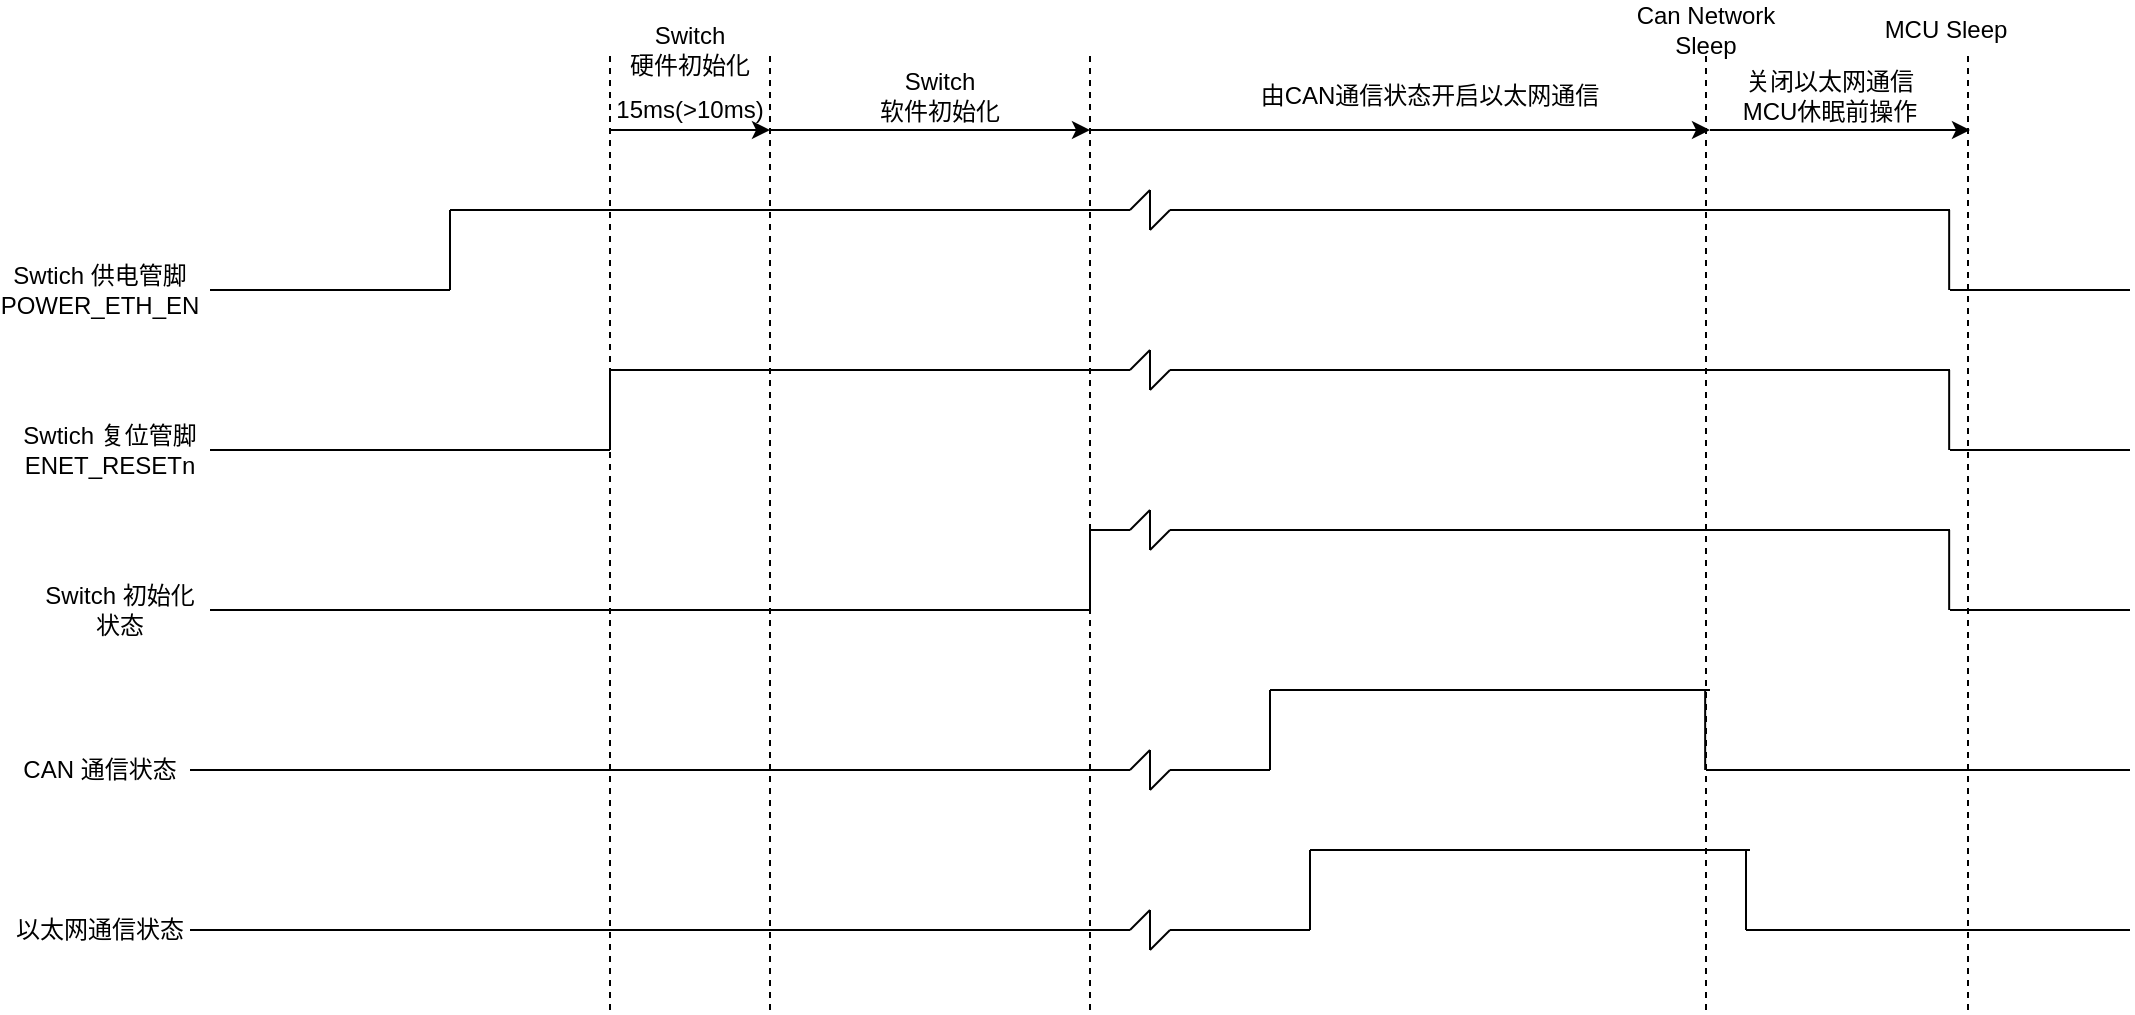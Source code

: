 <mxfile>
    <diagram id="j1F3rtC8_g7Te9sxyEJ5" name="第 1 页">
        <mxGraphModel dx="1772" dy="1632" grid="1" gridSize="10" guides="1" tooltips="1" connect="1" arrows="1" fold="1" page="1" pageScale="1" pageWidth="827" pageHeight="1169" math="0" shadow="0">
            <root>
                <mxCell id="0"/>
                <mxCell id="1" parent="0"/>
                <mxCell id="2" value="" style="endArrow=none;html=1;" parent="1" edge="1">
                    <mxGeometry width="50" height="50" relative="1" as="geometry">
                        <mxPoint x="200" y="400" as="sourcePoint"/>
                        <mxPoint x="320" y="400" as="targetPoint"/>
                    </mxGeometry>
                </mxCell>
                <mxCell id="3" value="" style="endArrow=none;html=1;" parent="1" edge="1">
                    <mxGeometry width="50" height="50" relative="1" as="geometry">
                        <mxPoint x="200" y="480" as="sourcePoint"/>
                        <mxPoint x="400" y="480" as="targetPoint"/>
                    </mxGeometry>
                </mxCell>
                <mxCell id="4" value="" style="endArrow=none;html=1;" parent="1" edge="1">
                    <mxGeometry width="50" height="50" relative="1" as="geometry">
                        <mxPoint x="320" y="360" as="sourcePoint"/>
                        <mxPoint x="400" y="360" as="targetPoint"/>
                    </mxGeometry>
                </mxCell>
                <mxCell id="5" value="" style="endArrow=none;dashed=1;html=1;" parent="1" edge="1">
                    <mxGeometry width="50" height="50" relative="1" as="geometry">
                        <mxPoint x="400" y="760" as="sourcePoint"/>
                        <mxPoint x="400" y="280" as="targetPoint"/>
                    </mxGeometry>
                </mxCell>
                <mxCell id="6" value="" style="endArrow=none;html=1;" parent="1" edge="1">
                    <mxGeometry width="50" height="50" relative="1" as="geometry">
                        <mxPoint x="400" y="360" as="sourcePoint"/>
                        <mxPoint x="660" y="360" as="targetPoint"/>
                    </mxGeometry>
                </mxCell>
                <mxCell id="7" value="" style="endArrow=none;html=1;" parent="1" edge="1">
                    <mxGeometry width="50" height="50" relative="1" as="geometry">
                        <mxPoint x="400" y="440" as="sourcePoint"/>
                        <mxPoint x="660" y="440" as="targetPoint"/>
                    </mxGeometry>
                </mxCell>
                <mxCell id="8" value="" style="endArrow=none;dashed=1;html=1;" parent="1" edge="1">
                    <mxGeometry width="50" height="50" relative="1" as="geometry">
                        <mxPoint x="480" y="760" as="sourcePoint"/>
                        <mxPoint x="480" y="280" as="targetPoint"/>
                    </mxGeometry>
                </mxCell>
                <mxCell id="9" value="Swtich 供电管脚POWER_ETH_EN" style="text;html=1;strokeColor=none;fillColor=none;align=center;verticalAlign=middle;whiteSpace=wrap;rounded=0;" parent="1" vertex="1">
                    <mxGeometry x="105" y="390" width="80" height="20" as="geometry"/>
                </mxCell>
                <mxCell id="10" value="Swtich 复位管脚ENET_RESETn" style="text;html=1;strokeColor=none;fillColor=none;align=center;verticalAlign=middle;whiteSpace=wrap;rounded=0;" parent="1" vertex="1">
                    <mxGeometry x="105" y="470" width="90" height="20" as="geometry"/>
                </mxCell>
                <mxCell id="12" value="15ms(&amp;gt;10ms)" style="text;html=1;strokeColor=none;fillColor=none;align=center;verticalAlign=middle;whiteSpace=wrap;rounded=0;" parent="1" vertex="1">
                    <mxGeometry x="420" y="300" width="40" height="20" as="geometry"/>
                </mxCell>
                <mxCell id="13" value="" style="endArrow=classic;html=1;" parent="1" edge="1">
                    <mxGeometry width="50" height="50" relative="1" as="geometry">
                        <mxPoint x="400" y="320" as="sourcePoint"/>
                        <mxPoint x="480" y="320" as="targetPoint"/>
                    </mxGeometry>
                </mxCell>
                <mxCell id="15" value="Switch&lt;br&gt;硬件初始化" style="text;html=1;strokeColor=none;fillColor=none;align=center;verticalAlign=middle;whiteSpace=wrap;rounded=0;" parent="1" vertex="1">
                    <mxGeometry x="405" y="270" width="70" height="20" as="geometry"/>
                </mxCell>
                <mxCell id="16" value="" style="endArrow=none;dashed=1;html=1;" parent="1" edge="1">
                    <mxGeometry width="50" height="50" relative="1" as="geometry">
                        <mxPoint x="640" y="760" as="sourcePoint"/>
                        <mxPoint x="640" y="280" as="targetPoint"/>
                    </mxGeometry>
                </mxCell>
                <mxCell id="17" value="" style="endArrow=classic;html=1;" parent="1" edge="1">
                    <mxGeometry width="50" height="50" relative="1" as="geometry">
                        <mxPoint x="480" y="320" as="sourcePoint"/>
                        <mxPoint x="640" y="320" as="targetPoint"/>
                    </mxGeometry>
                </mxCell>
                <mxCell id="18" value="Switch&lt;br&gt;软件初始化" style="text;html=1;strokeColor=none;fillColor=none;align=center;verticalAlign=middle;whiteSpace=wrap;rounded=0;" parent="1" vertex="1">
                    <mxGeometry x="530" y="293" width="70" height="20" as="geometry"/>
                </mxCell>
                <mxCell id="19" style="edgeStyle=orthogonalEdgeStyle;rounded=0;orthogonalLoop=1;jettySize=auto;html=1;exitX=0.5;exitY=1;exitDx=0;exitDy=0;" parent="1" source="18" target="18" edge="1">
                    <mxGeometry relative="1" as="geometry"/>
                </mxCell>
                <mxCell id="20" value="" style="endArrow=none;html=1;" parent="1" edge="1">
                    <mxGeometry width="50" height="50" relative="1" as="geometry">
                        <mxPoint x="190" y="640" as="sourcePoint"/>
                        <mxPoint x="660" y="640" as="targetPoint"/>
                    </mxGeometry>
                </mxCell>
                <mxCell id="22" value="CAN 通信状态" style="text;html=1;strokeColor=none;fillColor=none;align=center;verticalAlign=middle;whiteSpace=wrap;rounded=0;" parent="1" vertex="1">
                    <mxGeometry x="105" y="630" width="80" height="20" as="geometry"/>
                </mxCell>
                <mxCell id="23" value="以太网通信状态" style="text;html=1;strokeColor=none;fillColor=none;align=center;verticalAlign=middle;whiteSpace=wrap;rounded=0;" parent="1" vertex="1">
                    <mxGeometry x="100" y="710" width="90" height="20" as="geometry"/>
                </mxCell>
                <mxCell id="24" value="" style="endArrow=none;html=1;" parent="1" edge="1">
                    <mxGeometry width="50" height="50" relative="1" as="geometry">
                        <mxPoint x="190" y="720" as="sourcePoint"/>
                        <mxPoint x="660" y="720" as="targetPoint"/>
                    </mxGeometry>
                </mxCell>
                <mxCell id="25" value="" style="endArrow=none;html=1;" parent="1" edge="1">
                    <mxGeometry width="50" height="50" relative="1" as="geometry">
                        <mxPoint x="200" y="560" as="sourcePoint"/>
                        <mxPoint x="640" y="560" as="targetPoint"/>
                    </mxGeometry>
                </mxCell>
                <mxCell id="26" value="Switch 初始化状态" style="text;html=1;strokeColor=none;fillColor=none;align=center;verticalAlign=middle;whiteSpace=wrap;rounded=0;" parent="1" vertex="1">
                    <mxGeometry x="115" y="550" width="80" height="20" as="geometry"/>
                </mxCell>
                <mxCell id="28" value="" style="endArrow=none;html=1;" parent="1" edge="1">
                    <mxGeometry width="50" height="50" relative="1" as="geometry">
                        <mxPoint x="640" y="520" as="sourcePoint"/>
                        <mxPoint x="660" y="520" as="targetPoint"/>
                    </mxGeometry>
                </mxCell>
                <mxCell id="29" value="" style="endArrow=none;html=1;" parent="1" edge="1">
                    <mxGeometry width="50" height="50" relative="1" as="geometry">
                        <mxPoint x="730" y="600" as="sourcePoint"/>
                        <mxPoint x="950" y="600" as="targetPoint"/>
                    </mxGeometry>
                </mxCell>
                <mxCell id="30" value="" style="endArrow=none;html=1;" parent="1" edge="1">
                    <mxGeometry width="50" height="50" relative="1" as="geometry">
                        <mxPoint x="750" y="680" as="sourcePoint"/>
                        <mxPoint x="970" y="680" as="targetPoint"/>
                    </mxGeometry>
                </mxCell>
                <mxCell id="31" value="" style="endArrow=none;html=1;" parent="1" edge="1">
                    <mxGeometry width="50" height="50" relative="1" as="geometry">
                        <mxPoint x="968" y="720" as="sourcePoint"/>
                        <mxPoint x="1160" y="720" as="targetPoint"/>
                    </mxGeometry>
                </mxCell>
                <mxCell id="32" value="" style="endArrow=none;dashed=1;html=1;" parent="1" edge="1">
                    <mxGeometry width="50" height="50" relative="1" as="geometry">
                        <mxPoint x="1079" y="760" as="sourcePoint"/>
                        <mxPoint x="1079" y="280" as="targetPoint"/>
                    </mxGeometry>
                </mxCell>
                <mxCell id="33" value="" style="endArrow=none;html=1;" parent="1" edge="1">
                    <mxGeometry width="50" height="50" relative="1" as="geometry">
                        <mxPoint x="948" y="640" as="sourcePoint"/>
                        <mxPoint x="1160" y="640" as="targetPoint"/>
                    </mxGeometry>
                </mxCell>
                <mxCell id="34" value="MCU Sleep" style="text;html=1;strokeColor=none;fillColor=none;align=center;verticalAlign=middle;whiteSpace=wrap;rounded=0;" parent="1" vertex="1">
                    <mxGeometry x="1028" y="260" width="80" height="20" as="geometry"/>
                </mxCell>
                <mxCell id="35" value="" style="endArrow=none;dashed=1;html=1;" parent="1" edge="1">
                    <mxGeometry width="50" height="50" relative="1" as="geometry">
                        <mxPoint x="948" y="760" as="sourcePoint"/>
                        <mxPoint x="948" y="280" as="targetPoint"/>
                    </mxGeometry>
                </mxCell>
                <mxCell id="36" value="Can Network Sleep" style="text;html=1;strokeColor=none;fillColor=none;align=center;verticalAlign=middle;whiteSpace=wrap;rounded=0;" parent="1" vertex="1">
                    <mxGeometry x="908" y="260" width="80" height="20" as="geometry"/>
                </mxCell>
                <mxCell id="38" value="" style="endArrow=none;html=1;" parent="1" edge="1">
                    <mxGeometry width="50" height="50" relative="1" as="geometry">
                        <mxPoint x="1070" y="480" as="sourcePoint"/>
                        <mxPoint x="1160" y="480" as="targetPoint"/>
                    </mxGeometry>
                </mxCell>
                <mxCell id="39" value="" style="endArrow=none;html=1;" parent="1" edge="1">
                    <mxGeometry width="50" height="50" relative="1" as="geometry">
                        <mxPoint x="1070" y="400" as="sourcePoint"/>
                        <mxPoint x="1160" y="400" as="targetPoint"/>
                    </mxGeometry>
                </mxCell>
                <mxCell id="40" value="" style="endArrow=none;html=1;" parent="1" edge="1">
                    <mxGeometry width="50" height="50" relative="1" as="geometry">
                        <mxPoint x="1070" y="560" as="sourcePoint"/>
                        <mxPoint x="1160" y="560" as="targetPoint"/>
                    </mxGeometry>
                </mxCell>
                <mxCell id="41" value="" style="endArrow=none;html=1;" parent="1" edge="1">
                    <mxGeometry width="50" height="50" relative="1" as="geometry">
                        <mxPoint x="320" y="400" as="sourcePoint"/>
                        <mxPoint x="320" y="360" as="targetPoint"/>
                    </mxGeometry>
                </mxCell>
                <mxCell id="42" value="" style="endArrow=none;html=1;" parent="1" edge="1">
                    <mxGeometry width="50" height="50" relative="1" as="geometry">
                        <mxPoint x="400.0" y="480" as="sourcePoint"/>
                        <mxPoint x="400.0" y="440" as="targetPoint"/>
                    </mxGeometry>
                </mxCell>
                <mxCell id="43" value="" style="endArrow=none;html=1;" parent="1" edge="1">
                    <mxGeometry width="50" height="50" relative="1" as="geometry">
                        <mxPoint x="640" y="560" as="sourcePoint"/>
                        <mxPoint x="640" y="520" as="targetPoint"/>
                    </mxGeometry>
                </mxCell>
                <mxCell id="44" value="" style="endArrow=none;html=1;" parent="1" edge="1">
                    <mxGeometry width="50" height="50" relative="1" as="geometry">
                        <mxPoint x="730" y="640" as="sourcePoint"/>
                        <mxPoint x="730" y="600" as="targetPoint"/>
                    </mxGeometry>
                </mxCell>
                <mxCell id="45" value="" style="endArrow=none;html=1;" parent="1" edge="1">
                    <mxGeometry width="50" height="50" relative="1" as="geometry">
                        <mxPoint x="750" y="720" as="sourcePoint"/>
                        <mxPoint x="750" y="680" as="targetPoint"/>
                    </mxGeometry>
                </mxCell>
                <mxCell id="46" value="" style="endArrow=none;html=1;" parent="1" edge="1">
                    <mxGeometry width="50" height="50" relative="1" as="geometry">
                        <mxPoint x="968" y="720" as="sourcePoint"/>
                        <mxPoint x="968" y="680" as="targetPoint"/>
                    </mxGeometry>
                </mxCell>
                <mxCell id="47" value="" style="endArrow=none;html=1;" parent="1" edge="1">
                    <mxGeometry width="50" height="50" relative="1" as="geometry">
                        <mxPoint x="947.58" y="640" as="sourcePoint"/>
                        <mxPoint x="947.58" y="600" as="targetPoint"/>
                    </mxGeometry>
                </mxCell>
                <mxCell id="48" value="" style="endArrow=none;html=1;" parent="1" edge="1">
                    <mxGeometry width="50" height="50" relative="1" as="geometry">
                        <mxPoint x="1069.58" y="560" as="sourcePoint"/>
                        <mxPoint x="1069.58" y="520" as="targetPoint"/>
                    </mxGeometry>
                </mxCell>
                <mxCell id="52" value="" style="endArrow=none;html=1;" parent="1" edge="1">
                    <mxGeometry width="50" height="50" relative="1" as="geometry">
                        <mxPoint x="1069.58" y="480" as="sourcePoint"/>
                        <mxPoint x="1069.58" y="440" as="targetPoint"/>
                    </mxGeometry>
                </mxCell>
                <mxCell id="53" value="" style="endArrow=none;html=1;" parent="1" edge="1">
                    <mxGeometry width="50" height="50" relative="1" as="geometry">
                        <mxPoint x="1069.58" y="400" as="sourcePoint"/>
                        <mxPoint x="1069.58" y="360" as="targetPoint"/>
                    </mxGeometry>
                </mxCell>
                <mxCell id="yEzNcK2BsANwFYAjAgo_-60" value="" style="group" vertex="1" connectable="0" parent="1">
                    <mxGeometry x="660" y="710.0" width="20" height="20" as="geometry"/>
                </mxCell>
                <mxCell id="yEzNcK2BsANwFYAjAgo_-61" value="" style="endArrow=none;html=1;" edge="1" parent="yEzNcK2BsANwFYAjAgo_-60">
                    <mxGeometry width="50" height="50" relative="1" as="geometry">
                        <mxPoint y="10" as="sourcePoint"/>
                        <mxPoint x="10" as="targetPoint"/>
                    </mxGeometry>
                </mxCell>
                <mxCell id="yEzNcK2BsANwFYAjAgo_-62" value="" style="endArrow=none;html=1;" edge="1" parent="yEzNcK2BsANwFYAjAgo_-60">
                    <mxGeometry width="50" height="50" relative="1" as="geometry">
                        <mxPoint x="10" as="sourcePoint"/>
                        <mxPoint x="10" y="20" as="targetPoint"/>
                    </mxGeometry>
                </mxCell>
                <mxCell id="yEzNcK2BsANwFYAjAgo_-63" value="" style="endArrow=none;html=1;" edge="1" parent="yEzNcK2BsANwFYAjAgo_-60">
                    <mxGeometry width="50" height="50" relative="1" as="geometry">
                        <mxPoint x="10" y="20" as="sourcePoint"/>
                        <mxPoint x="20" y="10" as="targetPoint"/>
                    </mxGeometry>
                </mxCell>
                <mxCell id="yEzNcK2BsANwFYAjAgo_-64" value="" style="group" vertex="1" connectable="0" parent="1">
                    <mxGeometry x="660" y="630.0" width="20" height="20" as="geometry"/>
                </mxCell>
                <mxCell id="yEzNcK2BsANwFYAjAgo_-65" value="" style="endArrow=none;html=1;" edge="1" parent="yEzNcK2BsANwFYAjAgo_-64">
                    <mxGeometry width="50" height="50" relative="1" as="geometry">
                        <mxPoint y="10" as="sourcePoint"/>
                        <mxPoint x="10" as="targetPoint"/>
                    </mxGeometry>
                </mxCell>
                <mxCell id="yEzNcK2BsANwFYAjAgo_-66" value="" style="endArrow=none;html=1;" edge="1" parent="yEzNcK2BsANwFYAjAgo_-64">
                    <mxGeometry width="50" height="50" relative="1" as="geometry">
                        <mxPoint x="10" as="sourcePoint"/>
                        <mxPoint x="10" y="20" as="targetPoint"/>
                    </mxGeometry>
                </mxCell>
                <mxCell id="yEzNcK2BsANwFYAjAgo_-67" value="" style="endArrow=none;html=1;" edge="1" parent="yEzNcK2BsANwFYAjAgo_-64">
                    <mxGeometry width="50" height="50" relative="1" as="geometry">
                        <mxPoint x="10" y="20" as="sourcePoint"/>
                        <mxPoint x="20" y="10" as="targetPoint"/>
                    </mxGeometry>
                </mxCell>
                <mxCell id="yEzNcK2BsANwFYAjAgo_-68" value="" style="group" vertex="1" connectable="0" parent="1">
                    <mxGeometry x="660" y="510.0" width="20" height="20" as="geometry"/>
                </mxCell>
                <mxCell id="yEzNcK2BsANwFYAjAgo_-69" value="" style="endArrow=none;html=1;" edge="1" parent="yEzNcK2BsANwFYAjAgo_-68">
                    <mxGeometry width="50" height="50" relative="1" as="geometry">
                        <mxPoint y="10" as="sourcePoint"/>
                        <mxPoint x="10" as="targetPoint"/>
                    </mxGeometry>
                </mxCell>
                <mxCell id="yEzNcK2BsANwFYAjAgo_-70" value="" style="endArrow=none;html=1;" edge="1" parent="yEzNcK2BsANwFYAjAgo_-68">
                    <mxGeometry width="50" height="50" relative="1" as="geometry">
                        <mxPoint x="10" as="sourcePoint"/>
                        <mxPoint x="10" y="20" as="targetPoint"/>
                    </mxGeometry>
                </mxCell>
                <mxCell id="yEzNcK2BsANwFYAjAgo_-71" value="" style="endArrow=none;html=1;" edge="1" parent="yEzNcK2BsANwFYAjAgo_-68">
                    <mxGeometry width="50" height="50" relative="1" as="geometry">
                        <mxPoint x="10" y="20" as="sourcePoint"/>
                        <mxPoint x="20" y="10" as="targetPoint"/>
                    </mxGeometry>
                </mxCell>
                <mxCell id="yEzNcK2BsANwFYAjAgo_-72" value="" style="group" vertex="1" connectable="0" parent="1">
                    <mxGeometry x="660" y="430.0" width="20" height="20" as="geometry"/>
                </mxCell>
                <mxCell id="yEzNcK2BsANwFYAjAgo_-73" value="" style="endArrow=none;html=1;" edge="1" parent="yEzNcK2BsANwFYAjAgo_-72">
                    <mxGeometry width="50" height="50" relative="1" as="geometry">
                        <mxPoint y="10" as="sourcePoint"/>
                        <mxPoint x="10" as="targetPoint"/>
                    </mxGeometry>
                </mxCell>
                <mxCell id="yEzNcK2BsANwFYAjAgo_-74" value="" style="endArrow=none;html=1;" edge="1" parent="yEzNcK2BsANwFYAjAgo_-72">
                    <mxGeometry width="50" height="50" relative="1" as="geometry">
                        <mxPoint x="10" as="sourcePoint"/>
                        <mxPoint x="10" y="20" as="targetPoint"/>
                    </mxGeometry>
                </mxCell>
                <mxCell id="yEzNcK2BsANwFYAjAgo_-75" value="" style="endArrow=none;html=1;" edge="1" parent="yEzNcK2BsANwFYAjAgo_-72">
                    <mxGeometry width="50" height="50" relative="1" as="geometry">
                        <mxPoint x="10" y="20" as="sourcePoint"/>
                        <mxPoint x="20" y="10" as="targetPoint"/>
                    </mxGeometry>
                </mxCell>
                <mxCell id="yEzNcK2BsANwFYAjAgo_-76" value="" style="group" vertex="1" connectable="0" parent="1">
                    <mxGeometry x="660" y="350.0" width="20" height="20" as="geometry"/>
                </mxCell>
                <mxCell id="yEzNcK2BsANwFYAjAgo_-77" value="" style="endArrow=none;html=1;" edge="1" parent="yEzNcK2BsANwFYAjAgo_-76">
                    <mxGeometry width="50" height="50" relative="1" as="geometry">
                        <mxPoint y="10" as="sourcePoint"/>
                        <mxPoint x="10" as="targetPoint"/>
                    </mxGeometry>
                </mxCell>
                <mxCell id="yEzNcK2BsANwFYAjAgo_-78" value="" style="endArrow=none;html=1;" edge="1" parent="yEzNcK2BsANwFYAjAgo_-76">
                    <mxGeometry width="50" height="50" relative="1" as="geometry">
                        <mxPoint x="10" as="sourcePoint"/>
                        <mxPoint x="10" y="20" as="targetPoint"/>
                    </mxGeometry>
                </mxCell>
                <mxCell id="yEzNcK2BsANwFYAjAgo_-79" value="" style="endArrow=none;html=1;" edge="1" parent="yEzNcK2BsANwFYAjAgo_-76">
                    <mxGeometry width="50" height="50" relative="1" as="geometry">
                        <mxPoint x="10" y="20" as="sourcePoint"/>
                        <mxPoint x="20" y="10" as="targetPoint"/>
                    </mxGeometry>
                </mxCell>
                <mxCell id="yEzNcK2BsANwFYAjAgo_-80" value="" style="endArrow=none;html=1;" edge="1" parent="1">
                    <mxGeometry width="50" height="50" relative="1" as="geometry">
                        <mxPoint x="680" y="720" as="sourcePoint"/>
                        <mxPoint x="750" y="720" as="targetPoint"/>
                    </mxGeometry>
                </mxCell>
                <mxCell id="yEzNcK2BsANwFYAjAgo_-81" value="" style="endArrow=none;html=1;" edge="1" parent="1">
                    <mxGeometry width="50" height="50" relative="1" as="geometry">
                        <mxPoint x="680" y="640" as="sourcePoint"/>
                        <mxPoint x="730" y="640" as="targetPoint"/>
                    </mxGeometry>
                </mxCell>
                <mxCell id="yEzNcK2BsANwFYAjAgo_-82" value="" style="endArrow=none;html=1;" edge="1" parent="1">
                    <mxGeometry width="50" height="50" relative="1" as="geometry">
                        <mxPoint x="680" y="520" as="sourcePoint"/>
                        <mxPoint x="1070" y="520" as="targetPoint"/>
                    </mxGeometry>
                </mxCell>
                <mxCell id="yEzNcK2BsANwFYAjAgo_-83" value="" style="endArrow=none;html=1;" edge="1" parent="1">
                    <mxGeometry width="50" height="50" relative="1" as="geometry">
                        <mxPoint x="680" y="440" as="sourcePoint"/>
                        <mxPoint x="1070" y="440" as="targetPoint"/>
                    </mxGeometry>
                </mxCell>
                <mxCell id="yEzNcK2BsANwFYAjAgo_-84" value="" style="endArrow=none;html=1;" edge="1" parent="1">
                    <mxGeometry width="50" height="50" relative="1" as="geometry">
                        <mxPoint x="680" y="360" as="sourcePoint"/>
                        <mxPoint x="1070" y="360" as="targetPoint"/>
                    </mxGeometry>
                </mxCell>
                <mxCell id="yEzNcK2BsANwFYAjAgo_-85" value="" style="endArrow=classic;html=1;" edge="1" parent="1">
                    <mxGeometry width="50" height="50" relative="1" as="geometry">
                        <mxPoint x="640" y="320" as="sourcePoint"/>
                        <mxPoint x="950" y="320" as="targetPoint"/>
                    </mxGeometry>
                </mxCell>
                <mxCell id="yEzNcK2BsANwFYAjAgo_-86" value="由CAN通信状态开启以太网通信" style="text;html=1;strokeColor=none;fillColor=none;align=center;verticalAlign=middle;whiteSpace=wrap;rounded=0;" vertex="1" parent="1">
                    <mxGeometry x="720" y="293" width="180" height="20" as="geometry"/>
                </mxCell>
                <mxCell id="yEzNcK2BsANwFYAjAgo_-87" value="" style="endArrow=classic;html=1;" edge="1" parent="1">
                    <mxGeometry width="50" height="50" relative="1" as="geometry">
                        <mxPoint x="950" y="320" as="sourcePoint"/>
                        <mxPoint x="1080" y="320" as="targetPoint"/>
                    </mxGeometry>
                </mxCell>
                <mxCell id="yEzNcK2BsANwFYAjAgo_-88" value="关闭以太网通信&lt;br&gt;MCU休眠前操作" style="text;html=1;strokeColor=none;fillColor=none;align=center;verticalAlign=middle;whiteSpace=wrap;rounded=0;" vertex="1" parent="1">
                    <mxGeometry x="920" y="293" width="180" height="20" as="geometry"/>
                </mxCell>
            </root>
        </mxGraphModel>
    </diagram>
    <diagram id="VNH7qsbFug7DI9_gSmjw" name="第 2 页">
        <mxGraphModel dx="886" dy="816" grid="1" gridSize="10" guides="1" tooltips="1" connect="1" arrows="1" fold="1" page="1" pageScale="1" pageWidth="827" pageHeight="1169" math="0" shadow="0">
            <root>
                <mxCell id="rDEXbTIAgyPYjfBjBcS_-0"/>
                <mxCell id="rDEXbTIAgyPYjfBjBcS_-1" parent="rDEXbTIAgyPYjfBjBcS_-0"/>
                <mxCell id="rDEXbTIAgyPYjfBjBcS_-8" value="" style="rounded=1;whiteSpace=wrap;html=1;" parent="rDEXbTIAgyPYjfBjBcS_-1" vertex="1">
                    <mxGeometry x="140" y="330" width="300" height="340" as="geometry"/>
                </mxCell>
                <mxCell id="rDEXbTIAgyPYjfBjBcS_-2" value="Local Tester" style="rounded=0;whiteSpace=wrap;html=1;" parent="rDEXbTIAgyPYjfBjBcS_-1" vertex="1">
                    <mxGeometry x="180" y="700" width="80" height="40" as="geometry"/>
                </mxCell>
                <mxCell id="rDEXbTIAgyPYjfBjBcS_-3" value="Eth协议栈&lt;br&gt;Eth/EthIf/TcpIp/SoAd" style="rounded=0;whiteSpace=wrap;html=1;" parent="rDEXbTIAgyPYjfBjBcS_-1" vertex="1">
                    <mxGeometry x="160" y="600" width="120" height="40" as="geometry"/>
                </mxCell>
                <mxCell id="rDEXbTIAgyPYjfBjBcS_-6" value="DoIP" style="rounded=0;whiteSpace=wrap;html=1;" parent="rDEXbTIAgyPYjfBjBcS_-1" vertex="1">
                    <mxGeometry x="160" y="520" width="120" height="40" as="geometry"/>
                </mxCell>
                <mxCell id="rDEXbTIAgyPYjfBjBcS_-7" value="DCM" style="rounded=0;whiteSpace=wrap;html=1;" parent="rDEXbTIAgyPYjfBjBcS_-1" vertex="1">
                    <mxGeometry x="160" y="360" width="260" height="40" as="geometry"/>
                </mxCell>
                <mxCell id="rDEXbTIAgyPYjfBjBcS_-10" value="" style="endArrow=classic;startArrow=classic;html=1;exitX=0.5;exitY=1;exitDx=0;exitDy=0;fillColor=#d80073;strokeColor=#A50040;" parent="rDEXbTIAgyPYjfBjBcS_-1" source="rDEXbTIAgyPYjfBjBcS_-3" target="rDEXbTIAgyPYjfBjBcS_-2" edge="1">
                    <mxGeometry width="50" height="50" relative="1" as="geometry">
                        <mxPoint x="390" y="440" as="sourcePoint"/>
                        <mxPoint x="440" y="390" as="targetPoint"/>
                    </mxGeometry>
                </mxCell>
                <mxCell id="rDEXbTIAgyPYjfBjBcS_-12" value="Can&lt;br&gt;Node1" style="rounded=1;whiteSpace=wrap;html=1;" parent="rDEXbTIAgyPYjfBjBcS_-1" vertex="1">
                    <mxGeometry x="450" y="760" width="40" height="60" as="geometry"/>
                </mxCell>
                <mxCell id="rDEXbTIAgyPYjfBjBcS_-14" value="" style="endArrow=classic;startArrow=classic;html=1;exitX=0.5;exitY=0;exitDx=0;exitDy=0;strokeColor=#005700;fillColor=#008a00;" parent="rDEXbTIAgyPYjfBjBcS_-1" source="rDEXbTIAgyPYjfBjBcS_-12" edge="1">
                    <mxGeometry width="50" height="50" relative="1" as="geometry">
                        <mxPoint x="460" y="660" as="sourcePoint"/>
                        <mxPoint x="470" y="720" as="targetPoint"/>
                    </mxGeometry>
                </mxCell>
                <mxCell id="rDEXbTIAgyPYjfBjBcS_-15" value="&lt;span&gt;Can&lt;/span&gt;&lt;br&gt;&lt;span&gt;Node2&lt;/span&gt;" style="rounded=1;whiteSpace=wrap;html=1;" parent="rDEXbTIAgyPYjfBjBcS_-1" vertex="1">
                    <mxGeometry x="510" y="760" width="40" height="60" as="geometry"/>
                </mxCell>
                <mxCell id="rDEXbTIAgyPYjfBjBcS_-16" value="" style="endArrow=classic;startArrow=classic;html=1;exitX=0.5;exitY=0;exitDx=0;exitDy=0;strokeColor=#005700;fillColor=#008a00;" parent="rDEXbTIAgyPYjfBjBcS_-1" source="rDEXbTIAgyPYjfBjBcS_-15" edge="1">
                    <mxGeometry width="50" height="50" relative="1" as="geometry">
                        <mxPoint x="520" y="660" as="sourcePoint"/>
                        <mxPoint x="530" y="720" as="targetPoint"/>
                    </mxGeometry>
                </mxCell>
                <mxCell id="rDEXbTIAgyPYjfBjBcS_-17" value="&lt;font style=&quot;font-size: 22px&quot;&gt;...&lt;/font&gt;" style="text;html=1;strokeColor=none;fillColor=none;align=center;verticalAlign=middle;whiteSpace=wrap;rounded=0;" parent="rDEXbTIAgyPYjfBjBcS_-1" vertex="1">
                    <mxGeometry x="570" y="770" width="40" height="20" as="geometry"/>
                </mxCell>
                <mxCell id="rDEXbTIAgyPYjfBjBcS_-18" value="" style="endArrow=classic;startArrow=classic;html=1;exitX=0.5;exitY=1;exitDx=0;exitDy=0;entryX=0.5;entryY=0;entryDx=0;entryDy=0;strokeColor=#A50040;fillColor=#d80073;" parent="rDEXbTIAgyPYjfBjBcS_-1" source="rDEXbTIAgyPYjfBjBcS_-6" target="rDEXbTIAgyPYjfBjBcS_-3" edge="1">
                    <mxGeometry width="50" height="50" relative="1" as="geometry">
                        <mxPoint x="310" y="510" as="sourcePoint"/>
                        <mxPoint x="360" y="460" as="targetPoint"/>
                    </mxGeometry>
                </mxCell>
                <mxCell id="rDEXbTIAgyPYjfBjBcS_-20" value="PDUR" style="rounded=0;whiteSpace=wrap;html=1;" parent="rDEXbTIAgyPYjfBjBcS_-1" vertex="1">
                    <mxGeometry x="160" y="440" width="260" height="40" as="geometry"/>
                </mxCell>
                <mxCell id="rDEXbTIAgyPYjfBjBcS_-21" value="CanTp" style="rounded=0;whiteSpace=wrap;html=1;" parent="rDEXbTIAgyPYjfBjBcS_-1" vertex="1">
                    <mxGeometry x="300" y="520" width="120" height="40" as="geometry"/>
                </mxCell>
                <mxCell id="rDEXbTIAgyPYjfBjBcS_-22" value="" style="endArrow=classic;startArrow=classic;html=1;entryX=0.228;entryY=1.042;entryDx=0;entryDy=0;entryPerimeter=0;strokeColor=#A50040;fillColor=#d80073;" parent="rDEXbTIAgyPYjfBjBcS_-1" target="rDEXbTIAgyPYjfBjBcS_-20" edge="1">
                    <mxGeometry width="50" height="50" relative="1" as="geometry">
                        <mxPoint x="220" y="520" as="sourcePoint"/>
                        <mxPoint x="320" y="460" as="targetPoint"/>
                    </mxGeometry>
                </mxCell>
                <mxCell id="rDEXbTIAgyPYjfBjBcS_-25" value="" style="endArrow=classic;startArrow=classic;html=1;entryX=0.5;entryY=0;entryDx=0;entryDy=0;exitX=0.77;exitY=1.017;exitDx=0;exitDy=0;exitPerimeter=0;fillColor=#008a00;strokeColor=#005700;" parent="rDEXbTIAgyPYjfBjBcS_-1" source="rDEXbTIAgyPYjfBjBcS_-20" target="rDEXbTIAgyPYjfBjBcS_-21" edge="1">
                    <mxGeometry width="50" height="50" relative="1" as="geometry">
                        <mxPoint x="260" y="520" as="sourcePoint"/>
                        <mxPoint x="310" y="470" as="targetPoint"/>
                    </mxGeometry>
                </mxCell>
                <mxCell id="rDEXbTIAgyPYjfBjBcS_-26" value="Can协议栈" style="rounded=0;whiteSpace=wrap;html=1;" parent="rDEXbTIAgyPYjfBjBcS_-1" vertex="1">
                    <mxGeometry x="300" y="600" width="120" height="40" as="geometry"/>
                </mxCell>
                <mxCell id="rDEXbTIAgyPYjfBjBcS_-27" value="" style="endArrow=classic;startArrow=classic;html=1;entryX=0.5;entryY=1;entryDx=0;entryDy=0;strokeColor=#005700;fillColor=#008a00;" parent="rDEXbTIAgyPYjfBjBcS_-1" source="rDEXbTIAgyPYjfBjBcS_-26" target="rDEXbTIAgyPYjfBjBcS_-21" edge="1">
                    <mxGeometry width="50" height="50" relative="1" as="geometry">
                        <mxPoint x="260" y="590" as="sourcePoint"/>
                        <mxPoint x="310" y="540" as="targetPoint"/>
                    </mxGeometry>
                </mxCell>
                <mxCell id="rDEXbTIAgyPYjfBjBcS_-28" value="" style="endArrow=classic;startArrow=classic;html=1;exitX=0.5;exitY=0;exitDx=0;exitDy=0;entryX=0.5;entryY=1;entryDx=0;entryDy=0;" parent="rDEXbTIAgyPYjfBjBcS_-1" source="rDEXbTIAgyPYjfBjBcS_-20" target="rDEXbTIAgyPYjfBjBcS_-7" edge="1">
                    <mxGeometry width="50" height="50" relative="1" as="geometry">
                        <mxPoint x="260" y="460" as="sourcePoint"/>
                        <mxPoint x="310" y="410" as="targetPoint"/>
                    </mxGeometry>
                </mxCell>
                <mxCell id="rDEXbTIAgyPYjfBjBcS_-30" value="" style="endArrow=none;html=1;strokeColor=#005700;fillColor=#008a00;startArrow=none;startFill=0;endFill=0;strokeWidth=5;" parent="rDEXbTIAgyPYjfBjBcS_-1" edge="1">
                    <mxGeometry width="50" height="50" relative="1" as="geometry">
                        <mxPoint x="360" y="720" as="sourcePoint"/>
                        <mxPoint x="600" y="720" as="targetPoint"/>
                    </mxGeometry>
                </mxCell>
                <mxCell id="rDEXbTIAgyPYjfBjBcS_-31" value="" style="endArrow=classic;startArrow=classic;html=1;exitX=0.5;exitY=1;exitDx=0;exitDy=0;strokeColor=#005700;fillColor=#008a00;" parent="rDEXbTIAgyPYjfBjBcS_-1" source="rDEXbTIAgyPYjfBjBcS_-26" edge="1">
                    <mxGeometry width="50" height="50" relative="1" as="geometry">
                        <mxPoint x="410" y="530" as="sourcePoint"/>
                        <mxPoint x="360" y="720" as="targetPoint"/>
                    </mxGeometry>
                </mxCell>
                <mxCell id="rDEXbTIAgyPYjfBjBcS_-32" value="" style="ellipse;whiteSpace=wrap;html=1;fillColor=none;dashed=1;" parent="rDEXbTIAgyPYjfBjBcS_-1" vertex="1">
                    <mxGeometry x="205" y="475" width="30" height="50" as="geometry"/>
                </mxCell>
                <mxCell id="rDEXbTIAgyPYjfBjBcS_-33" value="" style="ellipse;whiteSpace=wrap;html=1;fillColor=none;dashed=1;" parent="rDEXbTIAgyPYjfBjBcS_-1" vertex="1">
                    <mxGeometry x="205" y="550" width="30" height="50" as="geometry"/>
                </mxCell>
                <mxCell id="rDEXbTIAgyPYjfBjBcS_-35" value="" style="ellipse;whiteSpace=wrap;html=1;fillColor=none;dashed=1;" parent="rDEXbTIAgyPYjfBjBcS_-1" vertex="1">
                    <mxGeometry x="345" y="475" width="30" height="50" as="geometry"/>
                </mxCell>
                <mxCell id="rDEXbTIAgyPYjfBjBcS_-37" value="" style="ellipse;whiteSpace=wrap;html=1;fillColor=none;dashed=1;" parent="rDEXbTIAgyPYjfBjBcS_-1" vertex="1">
                    <mxGeometry x="275" y="395" width="30" height="50" as="geometry"/>
                </mxCell>
            </root>
        </mxGraphModel>
    </diagram>
</mxfile>